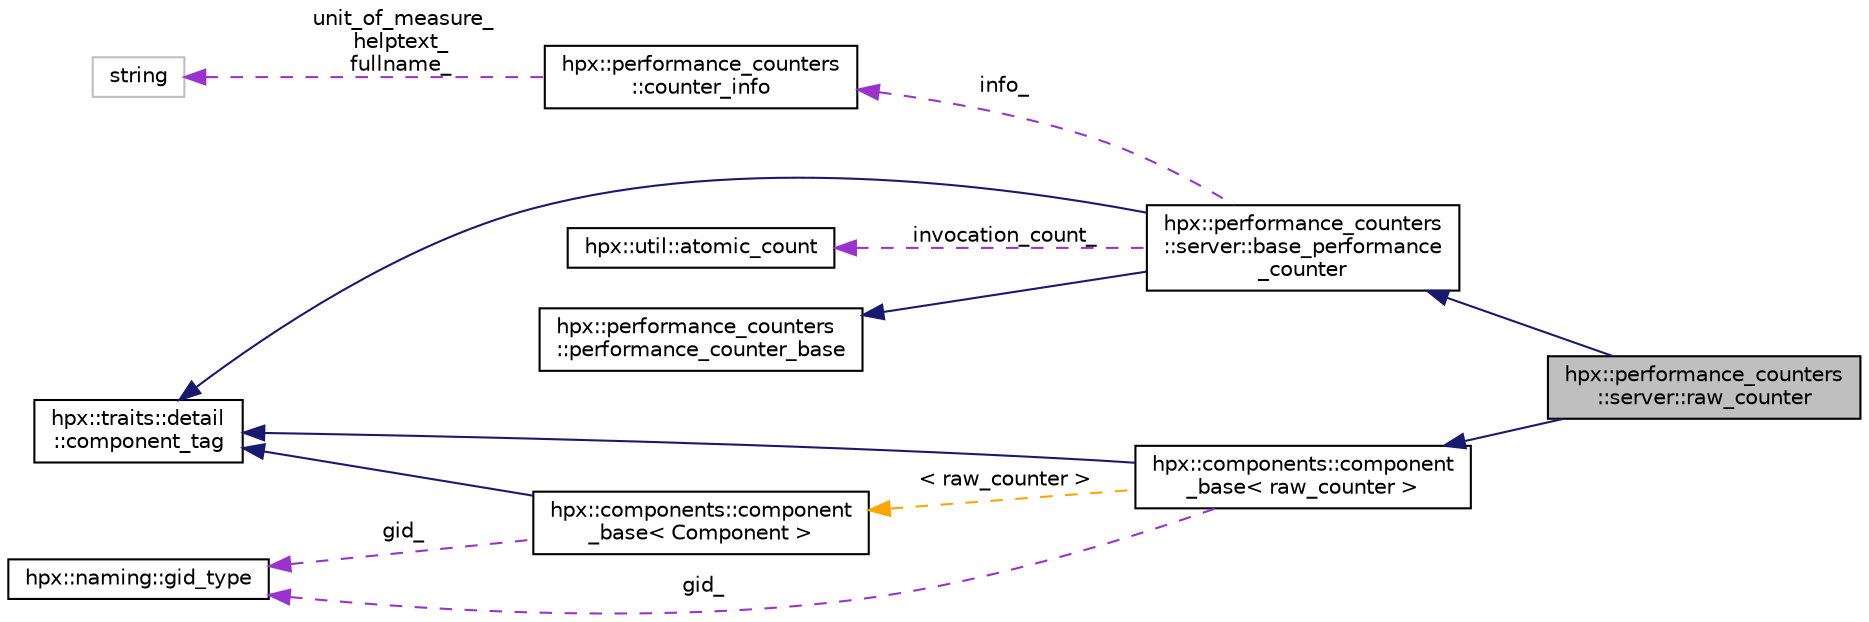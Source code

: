digraph "hpx::performance_counters::server::raw_counter"
{
  edge [fontname="Helvetica",fontsize="10",labelfontname="Helvetica",labelfontsize="10"];
  node [fontname="Helvetica",fontsize="10",shape=record];
  rankdir="LR";
  Node6 [label="hpx::performance_counters\l::server::raw_counter",height=0.2,width=0.4,color="black", fillcolor="grey75", style="filled", fontcolor="black"];
  Node7 -> Node6 [dir="back",color="midnightblue",fontsize="10",style="solid",fontname="Helvetica"];
  Node7 [label="hpx::performance_counters\l::server::base_performance\l_counter",height=0.2,width=0.4,color="black", fillcolor="white", style="filled",URL="$d7/d92/classhpx_1_1performance__counters_1_1server_1_1base__performance__counter.html"];
  Node8 -> Node7 [dir="back",color="midnightblue",fontsize="10",style="solid",fontname="Helvetica"];
  Node8 [label="hpx::performance_counters\l::performance_counter_base",height=0.2,width=0.4,color="black", fillcolor="white", style="filled",URL="$d4/dab/structhpx_1_1performance__counters_1_1performance__counter__base.html"];
  Node9 -> Node7 [dir="back",color="midnightblue",fontsize="10",style="solid",fontname="Helvetica"];
  Node9 [label="hpx::traits::detail\l::component_tag",height=0.2,width=0.4,color="black", fillcolor="white", style="filled",URL="$d8/d79/structhpx_1_1traits_1_1detail_1_1component__tag.html"];
  Node10 -> Node7 [dir="back",color="darkorchid3",fontsize="10",style="dashed",label=" info_" ,fontname="Helvetica"];
  Node10 [label="hpx::performance_counters\l::counter_info",height=0.2,width=0.4,color="black", fillcolor="white", style="filled",URL="$d4/dc4/structhpx_1_1performance__counters_1_1counter__info.html"];
  Node11 -> Node10 [dir="back",color="darkorchid3",fontsize="10",style="dashed",label=" unit_of_measure_\nhelptext_\nfullname_" ,fontname="Helvetica"];
  Node11 [label="string",height=0.2,width=0.4,color="grey75", fillcolor="white", style="filled"];
  Node12 -> Node7 [dir="back",color="darkorchid3",fontsize="10",style="dashed",label=" invocation_count_" ,fontname="Helvetica"];
  Node12 [label="hpx::util::atomic_count",height=0.2,width=0.4,color="black", fillcolor="white", style="filled",URL="$dc/d59/classhpx_1_1util_1_1atomic__count.html"];
  Node13 -> Node6 [dir="back",color="midnightblue",fontsize="10",style="solid",fontname="Helvetica"];
  Node13 [label="hpx::components::component\l_base\< raw_counter \>",height=0.2,width=0.4,color="black", fillcolor="white", style="filled",URL="$d2/de6/classhpx_1_1components_1_1component__base.html"];
  Node9 -> Node13 [dir="back",color="midnightblue",fontsize="10",style="solid",fontname="Helvetica"];
  Node14 -> Node13 [dir="back",color="darkorchid3",fontsize="10",style="dashed",label=" gid_" ,fontname="Helvetica"];
  Node14 [label="hpx::naming::gid_type",height=0.2,width=0.4,color="black", fillcolor="white", style="filled",URL="$d3/d67/structhpx_1_1naming_1_1gid__type.html",tooltip="Global identifier for components across the HPX system. "];
  Node15 -> Node13 [dir="back",color="orange",fontsize="10",style="dashed",label=" \< raw_counter \>" ,fontname="Helvetica"];
  Node15 [label="hpx::components::component\l_base\< Component \>",height=0.2,width=0.4,color="black", fillcolor="white", style="filled",URL="$d2/de6/classhpx_1_1components_1_1component__base.html"];
  Node9 -> Node15 [dir="back",color="midnightblue",fontsize="10",style="solid",fontname="Helvetica"];
  Node14 -> Node15 [dir="back",color="darkorchid3",fontsize="10",style="dashed",label=" gid_" ,fontname="Helvetica"];
}
